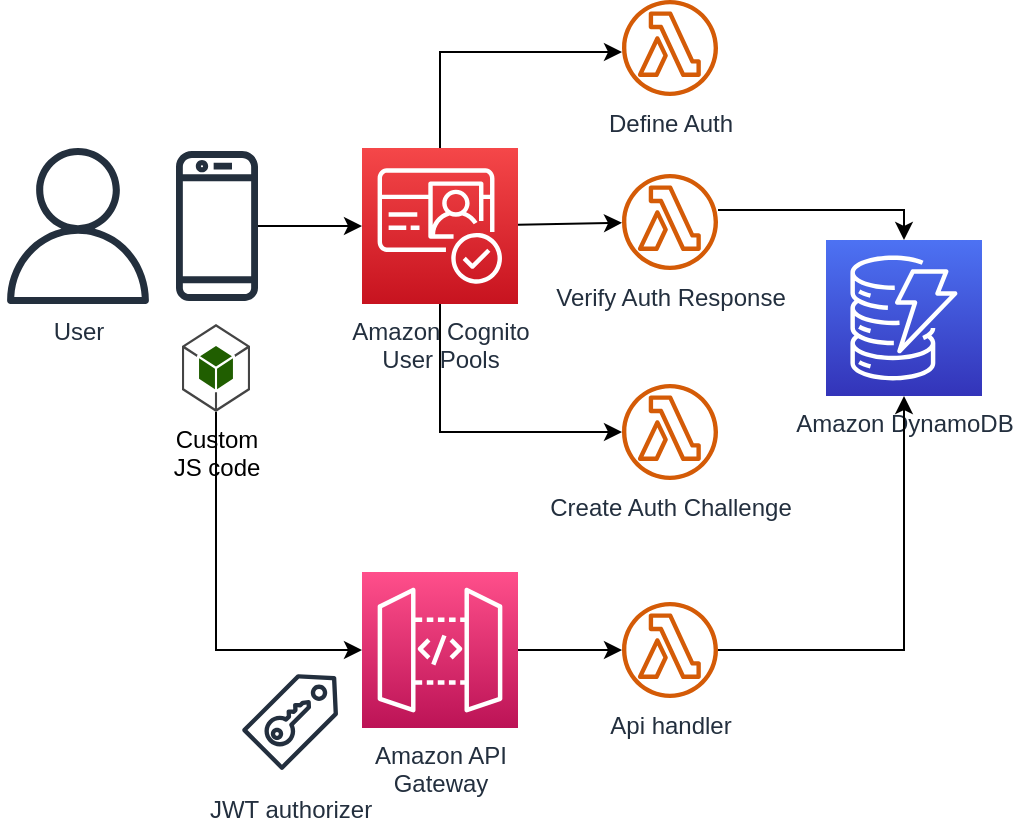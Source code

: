 <mxfile>
    <diagram id="8YSo_e_8em0DiC7KvYJO" name="Page-1">
        <mxGraphModel dx="1773" dy="824" grid="0" gridSize="10" guides="1" tooltips="1" connect="1" arrows="1" fold="1" page="1" pageScale="1" pageWidth="1654" pageHeight="1169" background="#ffffff" math="0" shadow="0">
            <root>
                <mxCell id="0"/>
                <mxCell id="1" parent="0"/>
                <mxCell id="13" value="" style="edgeStyle=none;html=1;strokeColor=#000000;" parent="1" source="2" target="6" edge="1">
                    <mxGeometry relative="1" as="geometry"/>
                </mxCell>
                <mxCell id="2" value="Amazon Cognito&lt;br&gt;User Pools" style="sketch=0;points=[[0,0,0],[0.25,0,0],[0.5,0,0],[0.75,0,0],[1,0,0],[0,1,0],[0.25,1,0],[0.5,1,0],[0.75,1,0],[1,1,0],[0,0.25,0],[0,0.5,0],[0,0.75,0],[1,0.25,0],[1,0.5,0],[1,0.75,0]];outlineConnect=0;fontColor=#232F3E;gradientColor=#F54749;gradientDirection=north;fillColor=#C7131F;strokeColor=#ffffff;dashed=0;verticalLabelPosition=bottom;verticalAlign=top;align=center;html=1;fontSize=12;fontStyle=0;aspect=fixed;shape=mxgraph.aws4.resourceIcon;resIcon=mxgraph.aws4.cognito;" parent="1" vertex="1">
                    <mxGeometry x="377" y="210" width="78" height="78" as="geometry"/>
                </mxCell>
                <mxCell id="12" value="" style="edgeStyle=none;html=1;strokeColor=#000000;" parent="1" source="3" target="2" edge="1">
                    <mxGeometry relative="1" as="geometry"/>
                </mxCell>
                <mxCell id="3" value="" style="sketch=0;outlineConnect=0;fontColor=#232F3E;gradientColor=none;fillColor=#232F3D;strokeColor=none;dashed=0;verticalLabelPosition=bottom;verticalAlign=top;align=center;html=1;fontSize=12;fontStyle=0;aspect=fixed;pointerEvents=1;shape=mxgraph.aws4.mobile_client;" parent="1" vertex="1">
                    <mxGeometry x="284" y="210" width="41" height="78" as="geometry"/>
                </mxCell>
                <mxCell id="4" value="User" style="sketch=0;outlineConnect=0;fontColor=#232F3E;gradientColor=none;fillColor=#232F3D;strokeColor=none;dashed=0;verticalLabelPosition=bottom;verticalAlign=top;align=center;html=1;fontSize=12;fontStyle=0;aspect=fixed;pointerEvents=1;shape=mxgraph.aws4.user;" parent="1" vertex="1">
                    <mxGeometry x="196" y="210" width="78" height="78" as="geometry"/>
                </mxCell>
                <mxCell id="5" value="Define Auth" style="sketch=0;outlineConnect=0;fontColor=#232F3E;gradientColor=none;fillColor=#D45B07;strokeColor=none;dashed=0;verticalLabelPosition=bottom;verticalAlign=top;align=center;html=1;fontSize=12;fontStyle=0;aspect=fixed;pointerEvents=1;shape=mxgraph.aws4.lambda_function;" parent="1" vertex="1">
                    <mxGeometry x="507" y="136" width="48" height="48" as="geometry"/>
                </mxCell>
                <mxCell id="18" value="" style="edgeStyle=elbowEdgeStyle;rounded=0;elbow=vertical;html=1;strokeColor=#000000;entryX=0.5;entryY=0;entryDx=0;entryDy=0;entryPerimeter=0;" parent="1" source="6" target="11" edge="1">
                    <mxGeometry relative="1" as="geometry">
                        <Array as="points">
                            <mxPoint x="626" y="241"/>
                        </Array>
                    </mxGeometry>
                </mxCell>
                <mxCell id="6" value="Verify Auth Response" style="sketch=0;outlineConnect=0;fontColor=#232F3E;gradientColor=none;fillColor=#D45B07;strokeColor=none;dashed=0;verticalLabelPosition=bottom;verticalAlign=top;align=center;html=1;fontSize=12;fontStyle=0;aspect=fixed;pointerEvents=1;shape=mxgraph.aws4.lambda_function;" parent="1" vertex="1">
                    <mxGeometry x="507" y="223" width="48" height="48" as="geometry"/>
                </mxCell>
                <mxCell id="7" value="Create Auth Challenge" style="sketch=0;outlineConnect=0;fontColor=#232F3E;gradientColor=none;fillColor=#D45B07;strokeColor=none;dashed=0;verticalLabelPosition=bottom;verticalAlign=top;align=center;html=1;fontSize=12;fontStyle=0;aspect=fixed;pointerEvents=1;shape=mxgraph.aws4.lambda_function;" parent="1" vertex="1">
                    <mxGeometry x="507" y="328" width="48" height="48" as="geometry"/>
                </mxCell>
                <mxCell id="11" value="Amazon DynamoDB" style="sketch=0;points=[[0,0,0],[0.25,0,0],[0.5,0,0],[0.75,0,0],[1,0,0],[0,1,0],[0.25,1,0],[0.5,1,0],[0.75,1,0],[1,1,0],[0,0.25,0],[0,0.5,0],[0,0.75,0],[1,0.25,0],[1,0.5,0],[1,0.75,0]];outlineConnect=0;fontColor=#232F3E;gradientColor=#4D72F3;gradientDirection=north;fillColor=#3334B9;strokeColor=#ffffff;dashed=0;verticalLabelPosition=bottom;verticalAlign=top;align=center;html=1;fontSize=12;fontStyle=0;aspect=fixed;shape=mxgraph.aws4.resourceIcon;resIcon=mxgraph.aws4.dynamodb;" parent="1" vertex="1">
                    <mxGeometry x="609" y="256" width="78" height="78" as="geometry"/>
                </mxCell>
                <mxCell id="14" value="" style="edgeStyle=elbowEdgeStyle;html=1;strokeColor=#000000;elbow=vertical;rounded=0;exitX=0.5;exitY=0;exitDx=0;exitDy=0;exitPerimeter=0;" parent="1" source="2" target="5" edge="1">
                    <mxGeometry relative="1" as="geometry">
                        <mxPoint x="606" y="258.265" as="sourcePoint"/>
                        <mxPoint x="690.001" y="258.837" as="targetPoint"/>
                        <Array as="points">
                            <mxPoint x="435" y="162"/>
                        </Array>
                    </mxGeometry>
                </mxCell>
                <mxCell id="15" value="" style="edgeStyle=elbowEdgeStyle;html=1;strokeColor=#000000;elbow=vertical;rounded=0;" parent="1" source="2" target="7" edge="1">
                    <mxGeometry relative="1" as="geometry">
                        <mxPoint x="606" y="258" as="sourcePoint"/>
                        <mxPoint x="714" y="196" as="targetPoint"/>
                        <Array as="points">
                            <mxPoint x="469" y="352"/>
                        </Array>
                    </mxGeometry>
                </mxCell>
                <mxCell id="37" value="" style="edgeStyle=orthogonalEdgeStyle;rounded=0;html=1;strokeColor=#000000;entryX=0;entryY=0.5;entryDx=0;entryDy=0;entryPerimeter=0;" parent="1" source="22" target="29" edge="1">
                    <mxGeometry relative="1" as="geometry">
                        <mxPoint x="304" y="422" as="targetPoint"/>
                        <Array as="points">
                            <mxPoint x="304" y="461"/>
                        </Array>
                    </mxGeometry>
                </mxCell>
                <mxCell id="22" value="Custom&lt;br&gt;JS code" style="outlineConnect=0;dashed=0;verticalLabelPosition=bottom;verticalAlign=top;align=center;html=1;shape=mxgraph.aws3.android;fillColor=#205E00;gradientColor=none;fontColor=#000000;" parent="1" vertex="1">
                    <mxGeometry x="287" y="298" width="34" height="44" as="geometry"/>
                </mxCell>
                <mxCell id="32" value="" style="edgeStyle=orthogonalEdgeStyle;rounded=0;html=1;strokeColor=#000000;" parent="1" source="29" target="30" edge="1">
                    <mxGeometry relative="1" as="geometry"/>
                </mxCell>
                <mxCell id="29" value="Amazon API&lt;br&gt;Gateway" style="sketch=0;points=[[0,0,0],[0.25,0,0],[0.5,0,0],[0.75,0,0],[1,0,0],[0,1,0],[0.25,1,0],[0.5,1,0],[0.75,1,0],[1,1,0],[0,0.25,0],[0,0.5,0],[0,0.75,0],[1,0.25,0],[1,0.5,0],[1,0.75,0]];outlineConnect=0;fontColor=#232F3E;gradientColor=#FF4F8B;gradientDirection=north;fillColor=#BC1356;strokeColor=#ffffff;dashed=0;verticalLabelPosition=bottom;verticalAlign=top;align=center;html=1;fontSize=12;fontStyle=0;aspect=fixed;shape=mxgraph.aws4.resourceIcon;resIcon=mxgraph.aws4.api_gateway;" parent="1" vertex="1">
                    <mxGeometry x="377" y="422" width="78" height="78" as="geometry"/>
                </mxCell>
                <mxCell id="31" value="" style="edgeStyle=orthogonalEdgeStyle;html=1;strokeColor=#000000;rounded=0;" parent="1" source="30" target="11" edge="1">
                    <mxGeometry relative="1" as="geometry"/>
                </mxCell>
                <mxCell id="30" value="Api handler" style="sketch=0;outlineConnect=0;fontColor=#232F3E;gradientColor=none;fillColor=#D45B07;strokeColor=none;dashed=0;verticalLabelPosition=bottom;verticalAlign=top;align=center;html=1;fontSize=12;fontStyle=0;aspect=fixed;pointerEvents=1;shape=mxgraph.aws4.lambda_function;" parent="1" vertex="1">
                    <mxGeometry x="507" y="437" width="48" height="48" as="geometry"/>
                </mxCell>
                <mxCell id="33" value="JWT authorizer" style="sketch=0;outlineConnect=0;fontColor=#232F3E;gradientColor=none;strokeColor=#232F3E;fillColor=#ffffff;dashed=0;verticalLabelPosition=bottom;verticalAlign=top;align=center;html=1;fontSize=12;fontStyle=0;aspect=fixed;shape=mxgraph.aws4.resourceIcon;resIcon=mxgraph.aws4.saml_token;" parent="1" vertex="1">
                    <mxGeometry x="311" y="467" width="60" height="60" as="geometry"/>
                </mxCell>
            </root>
        </mxGraphModel>
    </diagram>
</mxfile>